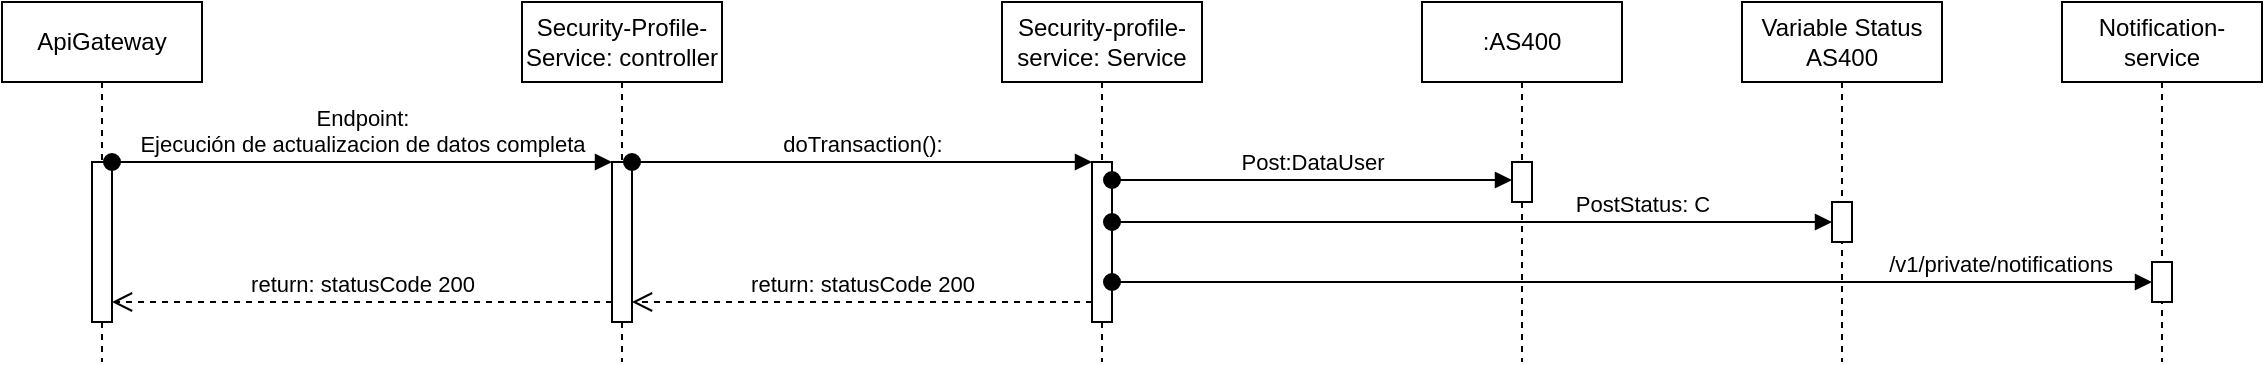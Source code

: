 <mxfile version="22.0.8" type="github">
  <diagram name="Page-1" id="2YBvvXClWsGukQMizWep">
    <mxGraphModel dx="1172" dy="459" grid="1" gridSize="10" guides="1" tooltips="1" connect="1" arrows="1" fold="1" page="1" pageScale="1" pageWidth="850" pageHeight="1100" math="0" shadow="0">
      <root>
        <mxCell id="0" />
        <mxCell id="1" parent="0" />
        <mxCell id="g7imNpC9gjR8uOO3LY7--1" value="ApiGateway" style="shape=umlLifeline;perimeter=lifelinePerimeter;whiteSpace=wrap;html=1;container=0;dropTarget=0;collapsible=0;recursiveResize=0;outlineConnect=0;portConstraint=eastwest;newEdgeStyle={&quot;edgeStyle&quot;:&quot;elbowEdgeStyle&quot;,&quot;elbow&quot;:&quot;vertical&quot;,&quot;curved&quot;:0,&quot;rounded&quot;:0};" vertex="1" parent="1">
          <mxGeometry x="60" y="40" width="100" height="180" as="geometry" />
        </mxCell>
        <mxCell id="g7imNpC9gjR8uOO3LY7--2" value="" style="html=1;points=[];perimeter=orthogonalPerimeter;outlineConnect=0;targetShapes=umlLifeline;portConstraint=eastwest;newEdgeStyle={&quot;edgeStyle&quot;:&quot;elbowEdgeStyle&quot;,&quot;elbow&quot;:&quot;vertical&quot;,&quot;curved&quot;:0,&quot;rounded&quot;:0};" vertex="1" parent="g7imNpC9gjR8uOO3LY7--1">
          <mxGeometry x="45" y="80" width="10" height="80" as="geometry" />
        </mxCell>
        <mxCell id="g7imNpC9gjR8uOO3LY7--3" value="Security-Profile-Service: controller" style="shape=umlLifeline;perimeter=lifelinePerimeter;whiteSpace=wrap;html=1;container=0;dropTarget=0;collapsible=0;recursiveResize=0;outlineConnect=0;portConstraint=eastwest;newEdgeStyle={&quot;edgeStyle&quot;:&quot;elbowEdgeStyle&quot;,&quot;elbow&quot;:&quot;vertical&quot;,&quot;curved&quot;:0,&quot;rounded&quot;:0};" vertex="1" parent="1">
          <mxGeometry x="320" y="40" width="100" height="180" as="geometry" />
        </mxCell>
        <mxCell id="g7imNpC9gjR8uOO3LY7--4" value="" style="html=1;points=[];perimeter=orthogonalPerimeter;outlineConnect=0;targetShapes=umlLifeline;portConstraint=eastwest;newEdgeStyle={&quot;edgeStyle&quot;:&quot;elbowEdgeStyle&quot;,&quot;elbow&quot;:&quot;vertical&quot;,&quot;curved&quot;:0,&quot;rounded&quot;:0};" vertex="1" parent="g7imNpC9gjR8uOO3LY7--3">
          <mxGeometry x="45" y="80" width="10" height="80" as="geometry" />
        </mxCell>
        <mxCell id="g7imNpC9gjR8uOO3LY7--5" value="return: statusCode 200" style="html=1;verticalAlign=bottom;endArrow=open;dashed=1;endSize=8;edgeStyle=elbowEdgeStyle;elbow=vertical;curved=0;rounded=0;" edge="1" parent="1" source="g7imNpC9gjR8uOO3LY7--4" target="g7imNpC9gjR8uOO3LY7--2">
          <mxGeometry relative="1" as="geometry">
            <mxPoint x="195" y="205" as="targetPoint" />
            <Array as="points">
              <mxPoint x="330" y="190" />
              <mxPoint x="310" y="180" />
              <mxPoint x="190" y="280" />
            </Array>
            <mxPoint as="offset" />
          </mxGeometry>
        </mxCell>
        <mxCell id="g7imNpC9gjR8uOO3LY7--6" value="Security-profile-service: Service" style="shape=umlLifeline;perimeter=lifelinePerimeter;whiteSpace=wrap;html=1;container=0;dropTarget=0;collapsible=0;recursiveResize=0;outlineConnect=0;portConstraint=eastwest;newEdgeStyle={&quot;edgeStyle&quot;:&quot;elbowEdgeStyle&quot;,&quot;elbow&quot;:&quot;vertical&quot;,&quot;curved&quot;:0,&quot;rounded&quot;:0};" vertex="1" parent="1">
          <mxGeometry x="560" y="40" width="100" height="180" as="geometry" />
        </mxCell>
        <mxCell id="g7imNpC9gjR8uOO3LY7--7" value="" style="html=1;points=[];perimeter=orthogonalPerimeter;outlineConnect=0;targetShapes=umlLifeline;portConstraint=eastwest;newEdgeStyle={&quot;edgeStyle&quot;:&quot;elbowEdgeStyle&quot;,&quot;elbow&quot;:&quot;vertical&quot;,&quot;curved&quot;:0,&quot;rounded&quot;:0};" vertex="1" parent="g7imNpC9gjR8uOO3LY7--6">
          <mxGeometry x="45" y="80" width="10" height="80" as="geometry" />
        </mxCell>
        <mxCell id="g7imNpC9gjR8uOO3LY7--8" value=":AS400" style="shape=umlLifeline;perimeter=lifelinePerimeter;whiteSpace=wrap;html=1;container=0;dropTarget=0;collapsible=0;recursiveResize=0;outlineConnect=0;portConstraint=eastwest;newEdgeStyle={&quot;edgeStyle&quot;:&quot;elbowEdgeStyle&quot;,&quot;elbow&quot;:&quot;vertical&quot;,&quot;curved&quot;:0,&quot;rounded&quot;:0};" vertex="1" parent="1">
          <mxGeometry x="770" y="40" width="100" height="180" as="geometry" />
        </mxCell>
        <mxCell id="g7imNpC9gjR8uOO3LY7--9" value="" style="html=1;points=[];perimeter=orthogonalPerimeter;outlineConnect=0;targetShapes=umlLifeline;portConstraint=eastwest;newEdgeStyle={&quot;edgeStyle&quot;:&quot;elbowEdgeStyle&quot;,&quot;elbow&quot;:&quot;vertical&quot;,&quot;curved&quot;:0,&quot;rounded&quot;:0};" vertex="1" parent="g7imNpC9gjR8uOO3LY7--8">
          <mxGeometry x="45" y="80" width="10" height="20" as="geometry" />
        </mxCell>
        <mxCell id="g7imNpC9gjR8uOO3LY7--10" value="Variable Status AS400" style="shape=umlLifeline;perimeter=lifelinePerimeter;whiteSpace=wrap;html=1;container=0;dropTarget=0;collapsible=0;recursiveResize=0;outlineConnect=0;portConstraint=eastwest;newEdgeStyle={&quot;edgeStyle&quot;:&quot;elbowEdgeStyle&quot;,&quot;elbow&quot;:&quot;vertical&quot;,&quot;curved&quot;:0,&quot;rounded&quot;:0};" vertex="1" parent="1">
          <mxGeometry x="930" y="40" width="100" height="180" as="geometry" />
        </mxCell>
        <mxCell id="g7imNpC9gjR8uOO3LY7--11" value="" style="html=1;points=[];perimeter=orthogonalPerimeter;outlineConnect=0;targetShapes=umlLifeline;portConstraint=eastwest;newEdgeStyle={&quot;edgeStyle&quot;:&quot;elbowEdgeStyle&quot;,&quot;elbow&quot;:&quot;vertical&quot;,&quot;curved&quot;:0,&quot;rounded&quot;:0};" vertex="1" parent="g7imNpC9gjR8uOO3LY7--10">
          <mxGeometry x="45" y="100" width="10" height="20" as="geometry" />
        </mxCell>
        <mxCell id="g7imNpC9gjR8uOO3LY7--12" value="Endpoint:&lt;br&gt;Ejecución de actualizacion de datos completa" style="html=1;verticalAlign=bottom;startArrow=oval;endArrow=block;startSize=8;edgeStyle=elbowEdgeStyle;elbow=vertical;curved=0;rounded=0;" edge="1" parent="1" source="g7imNpC9gjR8uOO3LY7--2" target="g7imNpC9gjR8uOO3LY7--4">
          <mxGeometry x="-0.001" relative="1" as="geometry">
            <mxPoint x="150" y="120" as="sourcePoint" />
            <mxPoint x="210.0" y="120.31" as="targetPoint" />
            <Array as="points">
              <mxPoint x="210" y="120" />
            </Array>
            <mxPoint as="offset" />
          </mxGeometry>
        </mxCell>
        <mxCell id="g7imNpC9gjR8uOO3LY7--13" value="doTransaction():" style="html=1;verticalAlign=bottom;startArrow=oval;endArrow=block;startSize=8;edgeStyle=elbowEdgeStyle;elbow=vertical;curved=0;rounded=0;" edge="1" parent="1" source="g7imNpC9gjR8uOO3LY7--4" target="g7imNpC9gjR8uOO3LY7--7">
          <mxGeometry relative="1" as="geometry">
            <mxPoint x="390" y="130" as="sourcePoint" />
            <mxPoint x="640" y="130" as="targetPoint" />
            <Array as="points">
              <mxPoint x="560" y="120" />
              <mxPoint x="485" y="130" />
            </Array>
            <mxPoint as="offset" />
          </mxGeometry>
        </mxCell>
        <mxCell id="g7imNpC9gjR8uOO3LY7--14" value="Post:DataUser" style="html=1;verticalAlign=bottom;startArrow=oval;endArrow=block;startSize=8;edgeStyle=elbowEdgeStyle;elbow=vertical;curved=0;rounded=0;" edge="1" parent="1" target="g7imNpC9gjR8uOO3LY7--9">
          <mxGeometry relative="1" as="geometry">
            <mxPoint x="615" y="129" as="sourcePoint" />
            <mxPoint x="895" y="129" as="targetPoint" />
            <Array as="points">
              <mxPoint x="815" y="129" />
              <mxPoint x="740" y="139" />
            </Array>
            <mxPoint as="offset" />
          </mxGeometry>
        </mxCell>
        <mxCell id="g7imNpC9gjR8uOO3LY7--15" value="PostStatus: C" style="html=1;verticalAlign=bottom;startArrow=oval;endArrow=block;startSize=8;edgeStyle=elbowEdgeStyle;elbow=vertical;curved=0;rounded=0;" edge="1" parent="1" source="g7imNpC9gjR8uOO3LY7--7" target="g7imNpC9gjR8uOO3LY7--11">
          <mxGeometry x="0.472" relative="1" as="geometry">
            <mxPoint x="670" y="160" as="sourcePoint" />
            <mxPoint x="950" y="160" as="targetPoint" />
            <Array as="points">
              <mxPoint x="940" y="150" />
              <mxPoint x="870" y="160" />
              <mxPoint x="795" y="170" />
            </Array>
            <mxPoint as="offset" />
          </mxGeometry>
        </mxCell>
        <mxCell id="g7imNpC9gjR8uOO3LY7--16" value="return: statusCode 200" style="html=1;verticalAlign=bottom;endArrow=open;dashed=1;endSize=8;edgeStyle=elbowEdgeStyle;elbow=vertical;curved=0;rounded=0;" edge="1" parent="1" source="g7imNpC9gjR8uOO3LY7--7" target="g7imNpC9gjR8uOO3LY7--4">
          <mxGeometry relative="1" as="geometry">
            <mxPoint x="380" y="190" as="targetPoint" />
            <Array as="points">
              <mxPoint x="520" y="190" />
              <mxPoint x="570" y="180" />
              <mxPoint x="425" y="189.76" />
            </Array>
            <mxPoint x="600" y="189.76" as="sourcePoint" />
          </mxGeometry>
        </mxCell>
        <mxCell id="g7imNpC9gjR8uOO3LY7--22" value="Notification-service" style="shape=umlLifeline;perimeter=lifelinePerimeter;whiteSpace=wrap;html=1;container=0;dropTarget=0;collapsible=0;recursiveResize=0;outlineConnect=0;portConstraint=eastwest;newEdgeStyle={&quot;edgeStyle&quot;:&quot;elbowEdgeStyle&quot;,&quot;elbow&quot;:&quot;vertical&quot;,&quot;curved&quot;:0,&quot;rounded&quot;:0};" vertex="1" parent="1">
          <mxGeometry x="1090" y="40" width="100" height="180" as="geometry" />
        </mxCell>
        <mxCell id="g7imNpC9gjR8uOO3LY7--23" value="" style="html=1;points=[];perimeter=orthogonalPerimeter;outlineConnect=0;targetShapes=umlLifeline;portConstraint=eastwest;newEdgeStyle={&quot;edgeStyle&quot;:&quot;elbowEdgeStyle&quot;,&quot;elbow&quot;:&quot;vertical&quot;,&quot;curved&quot;:0,&quot;rounded&quot;:0};" vertex="1" parent="g7imNpC9gjR8uOO3LY7--22">
          <mxGeometry x="45" y="130" width="10" height="20" as="geometry" />
        </mxCell>
        <mxCell id="g7imNpC9gjR8uOO3LY7--24" value="/v1/private/notifications" style="html=1;verticalAlign=bottom;startArrow=oval;endArrow=block;startSize=8;edgeStyle=elbowEdgeStyle;elbow=vertical;curved=0;rounded=0;" edge="1" parent="1" source="g7imNpC9gjR8uOO3LY7--7" target="g7imNpC9gjR8uOO3LY7--23">
          <mxGeometry x="0.706" relative="1" as="geometry">
            <mxPoint x="630" y="180" as="sourcePoint" />
            <mxPoint x="990" y="180" as="targetPoint" />
            <Array as="points">
              <mxPoint x="830" y="180" />
              <mxPoint x="885" y="190" />
              <mxPoint x="810" y="200" />
            </Array>
            <mxPoint as="offset" />
          </mxGeometry>
        </mxCell>
      </root>
    </mxGraphModel>
  </diagram>
</mxfile>
